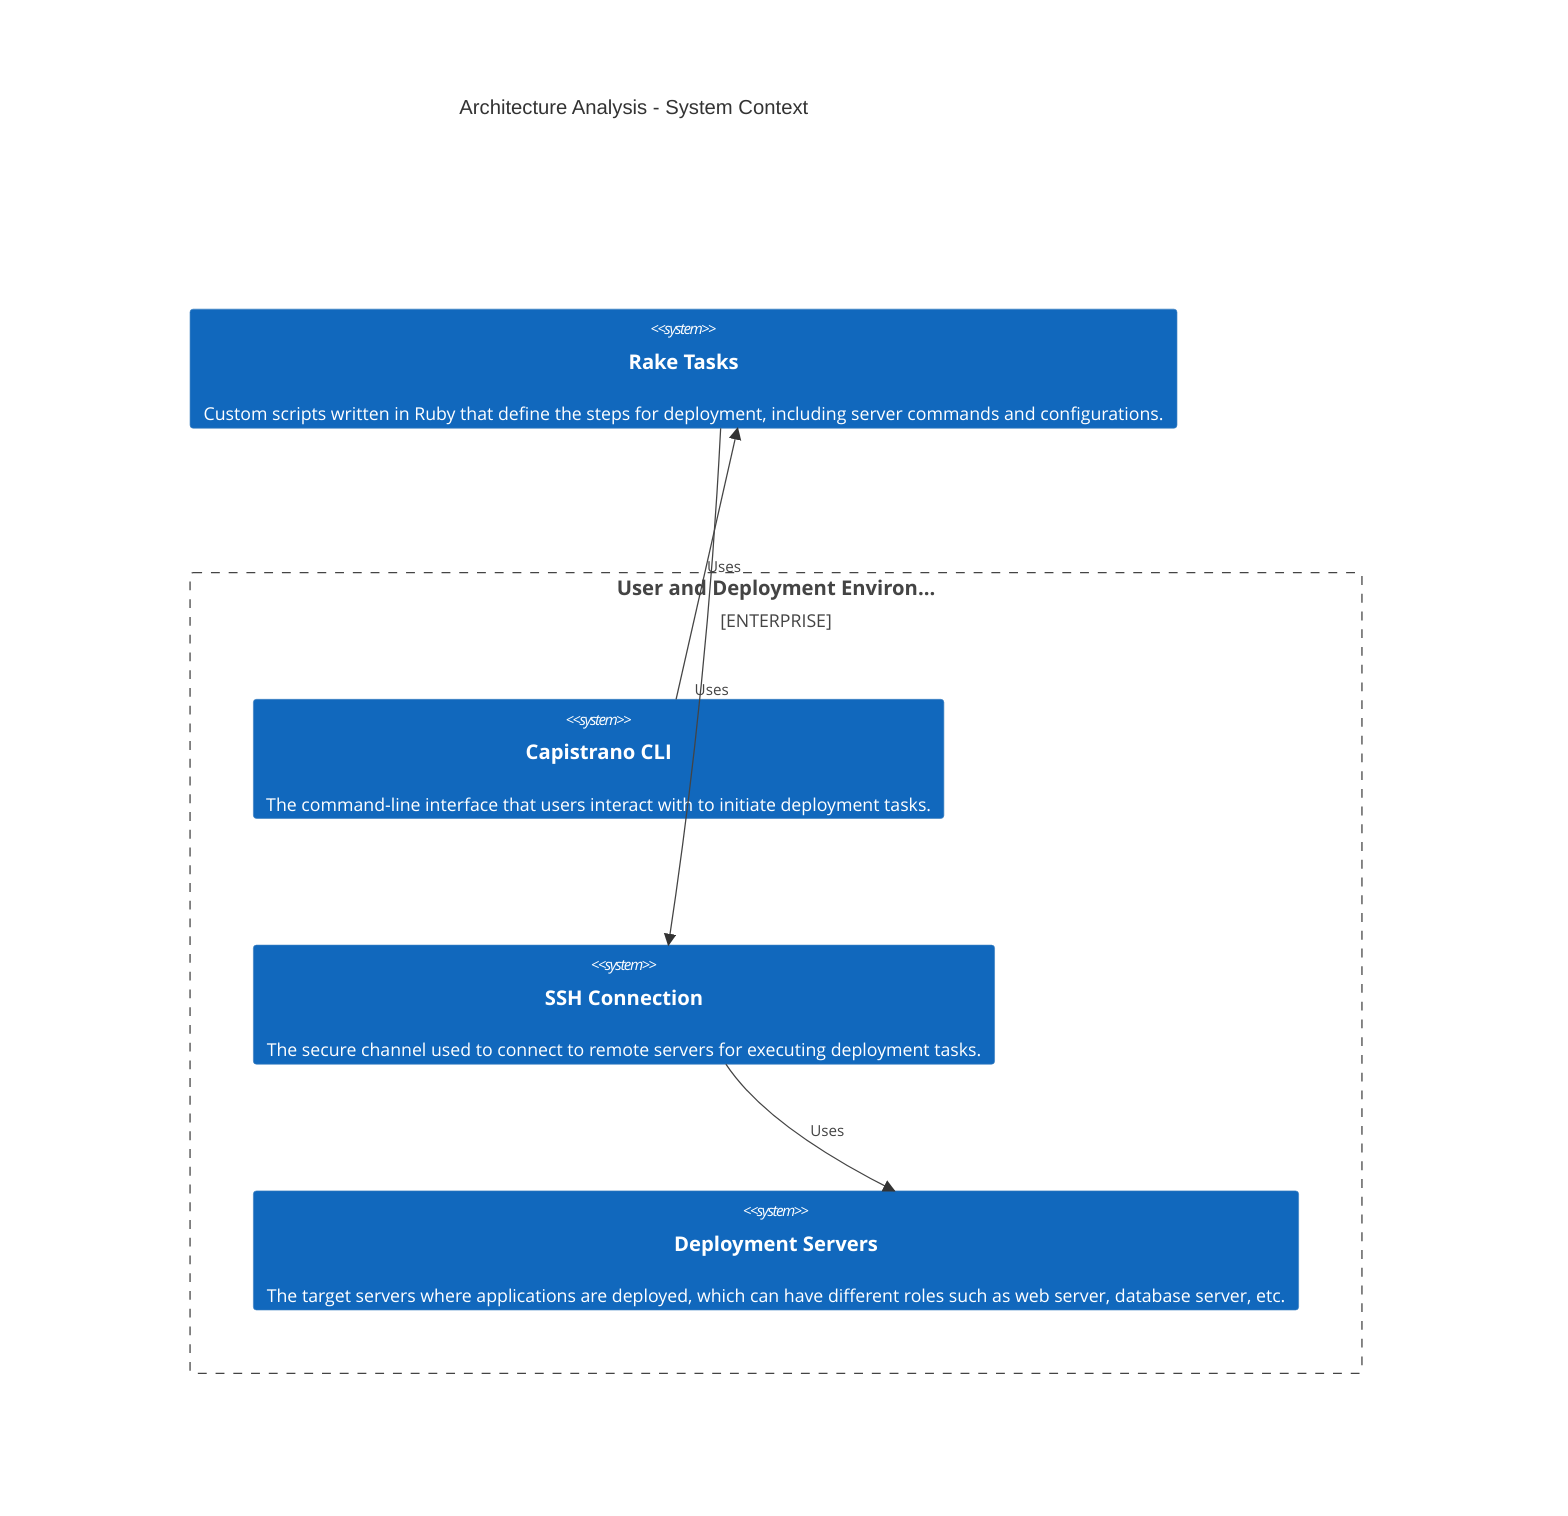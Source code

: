 C4Context
    title Architecture Analysis - System Context
    Enterprise_Boundary(tb_User_and_Deployment_Environment, "User and Deployment Environ...") {
        System(Capistrano_CLI, "Capistrano CLI", "The command-line interface that users interact with to initiate deployment tasks.")
        System(SSH_Connection, "SSH Connection", "The secure channel used to connect to remote servers for executing deployment tasks.")
        System(Deployment_Servers, "Deployment Servers", "The target servers where applications are deployed, which can have different roles such as web server, database server, etc.")
    }
    System(Rake_Tasks, "Rake Tasks", "Custom scripts written in Ruby that define the steps for deployment, including server commands and configurations.")

    Rel(Capistrano_CLI, Rake_Tasks, "Uses")
    Rel(Rake_Tasks, SSH_Connection, "Uses")
    Rel(SSH_Connection, Deployment_Servers, "Uses")